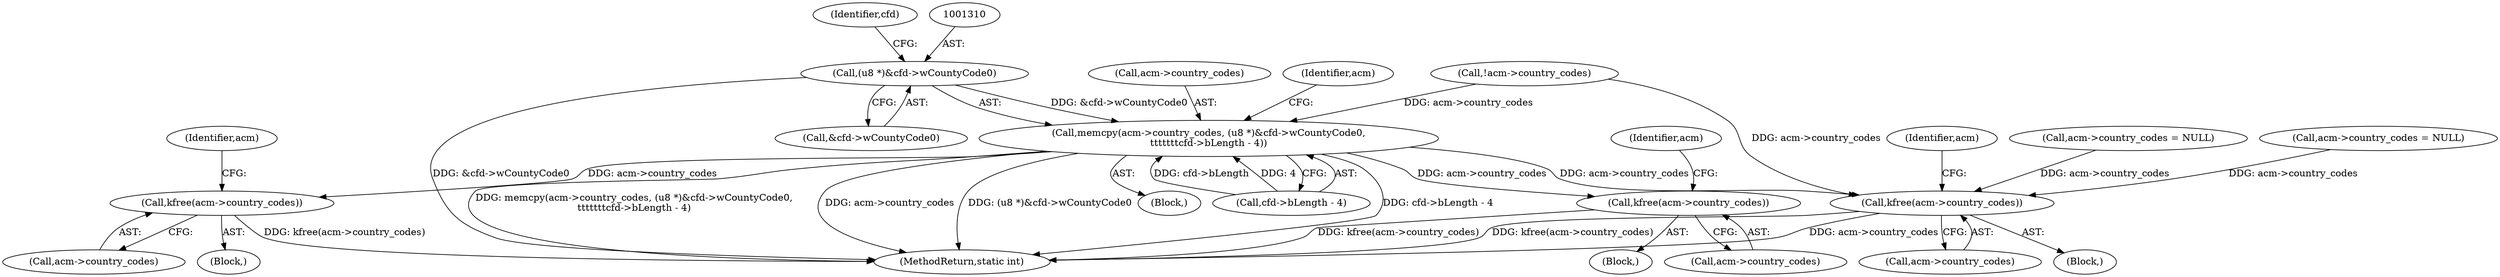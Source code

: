 digraph "0_linux_8835ba4a39cf53f705417b3b3a94eb067673f2c9@pointer" {
"1001309" [label="(Call,(u8 *)&cfd->wCountyCode0)"];
"1001305" [label="(Call,memcpy(acm->country_codes, (u8 *)&cfd->wCountyCode0,\n\t\t\t\t\t\t\tcfd->bLength - 4))"];
"1001341" [label="(Call,kfree(acm->country_codes))"];
"1001377" [label="(Call,kfree(acm->country_codes))"];
"1001538" [label="(Call,kfree(acm->country_codes))"];
"1001317" [label="(Identifier,cfd)"];
"1001340" [label="(Block,)"];
"1001519" [label="(Block,)"];
"1001278" [label="(Block,)"];
"1001546" [label="(Identifier,acm)"];
"1001341" [label="(Call,kfree(acm->country_codes))"];
"1001309" [label="(Call,(u8 *)&cfd->wCountyCode0)"];
"1001539" [label="(Call,acm->country_codes)"];
"1001306" [label="(Call,acm->country_codes)"];
"1001377" [label="(Call,kfree(acm->country_codes))"];
"1001311" [label="(Call,&cfd->wCountyCode0)"];
"1001538" [label="(Call,kfree(acm->country_codes))"];
"1001291" [label="(Call,!acm->country_codes)"];
"1001378" [label="(Call,acm->country_codes)"];
"1001381" [label="(Call,acm->country_codes = NULL)"];
"1001345" [label="(Call,acm->country_codes = NULL)"];
"1001383" [label="(Identifier,acm)"];
"1001305" [label="(Call,memcpy(acm->country_codes, (u8 *)&cfd->wCountyCode0,\n\t\t\t\t\t\t\tcfd->bLength - 4))"];
"1001322" [label="(Identifier,acm)"];
"1001347" [label="(Identifier,acm)"];
"1001315" [label="(Call,cfd->bLength - 4)"];
"1001342" [label="(Call,acm->country_codes)"];
"1001369" [label="(Block,)"];
"1001615" [label="(MethodReturn,static int)"];
"1001309" -> "1001305"  [label="AST: "];
"1001309" -> "1001311"  [label="CFG: "];
"1001310" -> "1001309"  [label="AST: "];
"1001311" -> "1001309"  [label="AST: "];
"1001317" -> "1001309"  [label="CFG: "];
"1001309" -> "1001615"  [label="DDG: &cfd->wCountyCode0"];
"1001309" -> "1001305"  [label="DDG: &cfd->wCountyCode0"];
"1001305" -> "1001278"  [label="AST: "];
"1001305" -> "1001315"  [label="CFG: "];
"1001306" -> "1001305"  [label="AST: "];
"1001315" -> "1001305"  [label="AST: "];
"1001322" -> "1001305"  [label="CFG: "];
"1001305" -> "1001615"  [label="DDG: (u8 *)&cfd->wCountyCode0"];
"1001305" -> "1001615"  [label="DDG: cfd->bLength - 4"];
"1001305" -> "1001615"  [label="DDG: memcpy(acm->country_codes, (u8 *)&cfd->wCountyCode0,\n\t\t\t\t\t\t\tcfd->bLength - 4)"];
"1001305" -> "1001615"  [label="DDG: acm->country_codes"];
"1001291" -> "1001305"  [label="DDG: acm->country_codes"];
"1001315" -> "1001305"  [label="DDG: cfd->bLength"];
"1001315" -> "1001305"  [label="DDG: 4"];
"1001305" -> "1001341"  [label="DDG: acm->country_codes"];
"1001305" -> "1001377"  [label="DDG: acm->country_codes"];
"1001305" -> "1001538"  [label="DDG: acm->country_codes"];
"1001341" -> "1001340"  [label="AST: "];
"1001341" -> "1001342"  [label="CFG: "];
"1001342" -> "1001341"  [label="AST: "];
"1001347" -> "1001341"  [label="CFG: "];
"1001341" -> "1001615"  [label="DDG: kfree(acm->country_codes)"];
"1001377" -> "1001369"  [label="AST: "];
"1001377" -> "1001378"  [label="CFG: "];
"1001378" -> "1001377"  [label="AST: "];
"1001383" -> "1001377"  [label="CFG: "];
"1001377" -> "1001615"  [label="DDG: kfree(acm->country_codes)"];
"1001538" -> "1001519"  [label="AST: "];
"1001538" -> "1001539"  [label="CFG: "];
"1001539" -> "1001538"  [label="AST: "];
"1001546" -> "1001538"  [label="CFG: "];
"1001538" -> "1001615"  [label="DDG: kfree(acm->country_codes)"];
"1001538" -> "1001615"  [label="DDG: acm->country_codes"];
"1001381" -> "1001538"  [label="DDG: acm->country_codes"];
"1001345" -> "1001538"  [label="DDG: acm->country_codes"];
"1001291" -> "1001538"  [label="DDG: acm->country_codes"];
}

